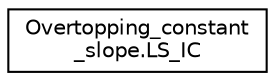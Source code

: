 digraph "Graphical Class Hierarchy"
{
 // LATEX_PDF_SIZE
  edge [fontname="Helvetica",fontsize="10",labelfontname="Helvetica",labelfontsize="10"];
  node [fontname="Helvetica",fontsize="10",shape=record];
  rankdir="LR";
  Node0 [label="Overtopping_constant\l_slope.LS_IC",height=0.2,width=0.4,color="black", fillcolor="white", style="filled",URL="$d5/dac/classOvertopping__constant__slope_1_1LS__IC.html",tooltip=" "];
}

